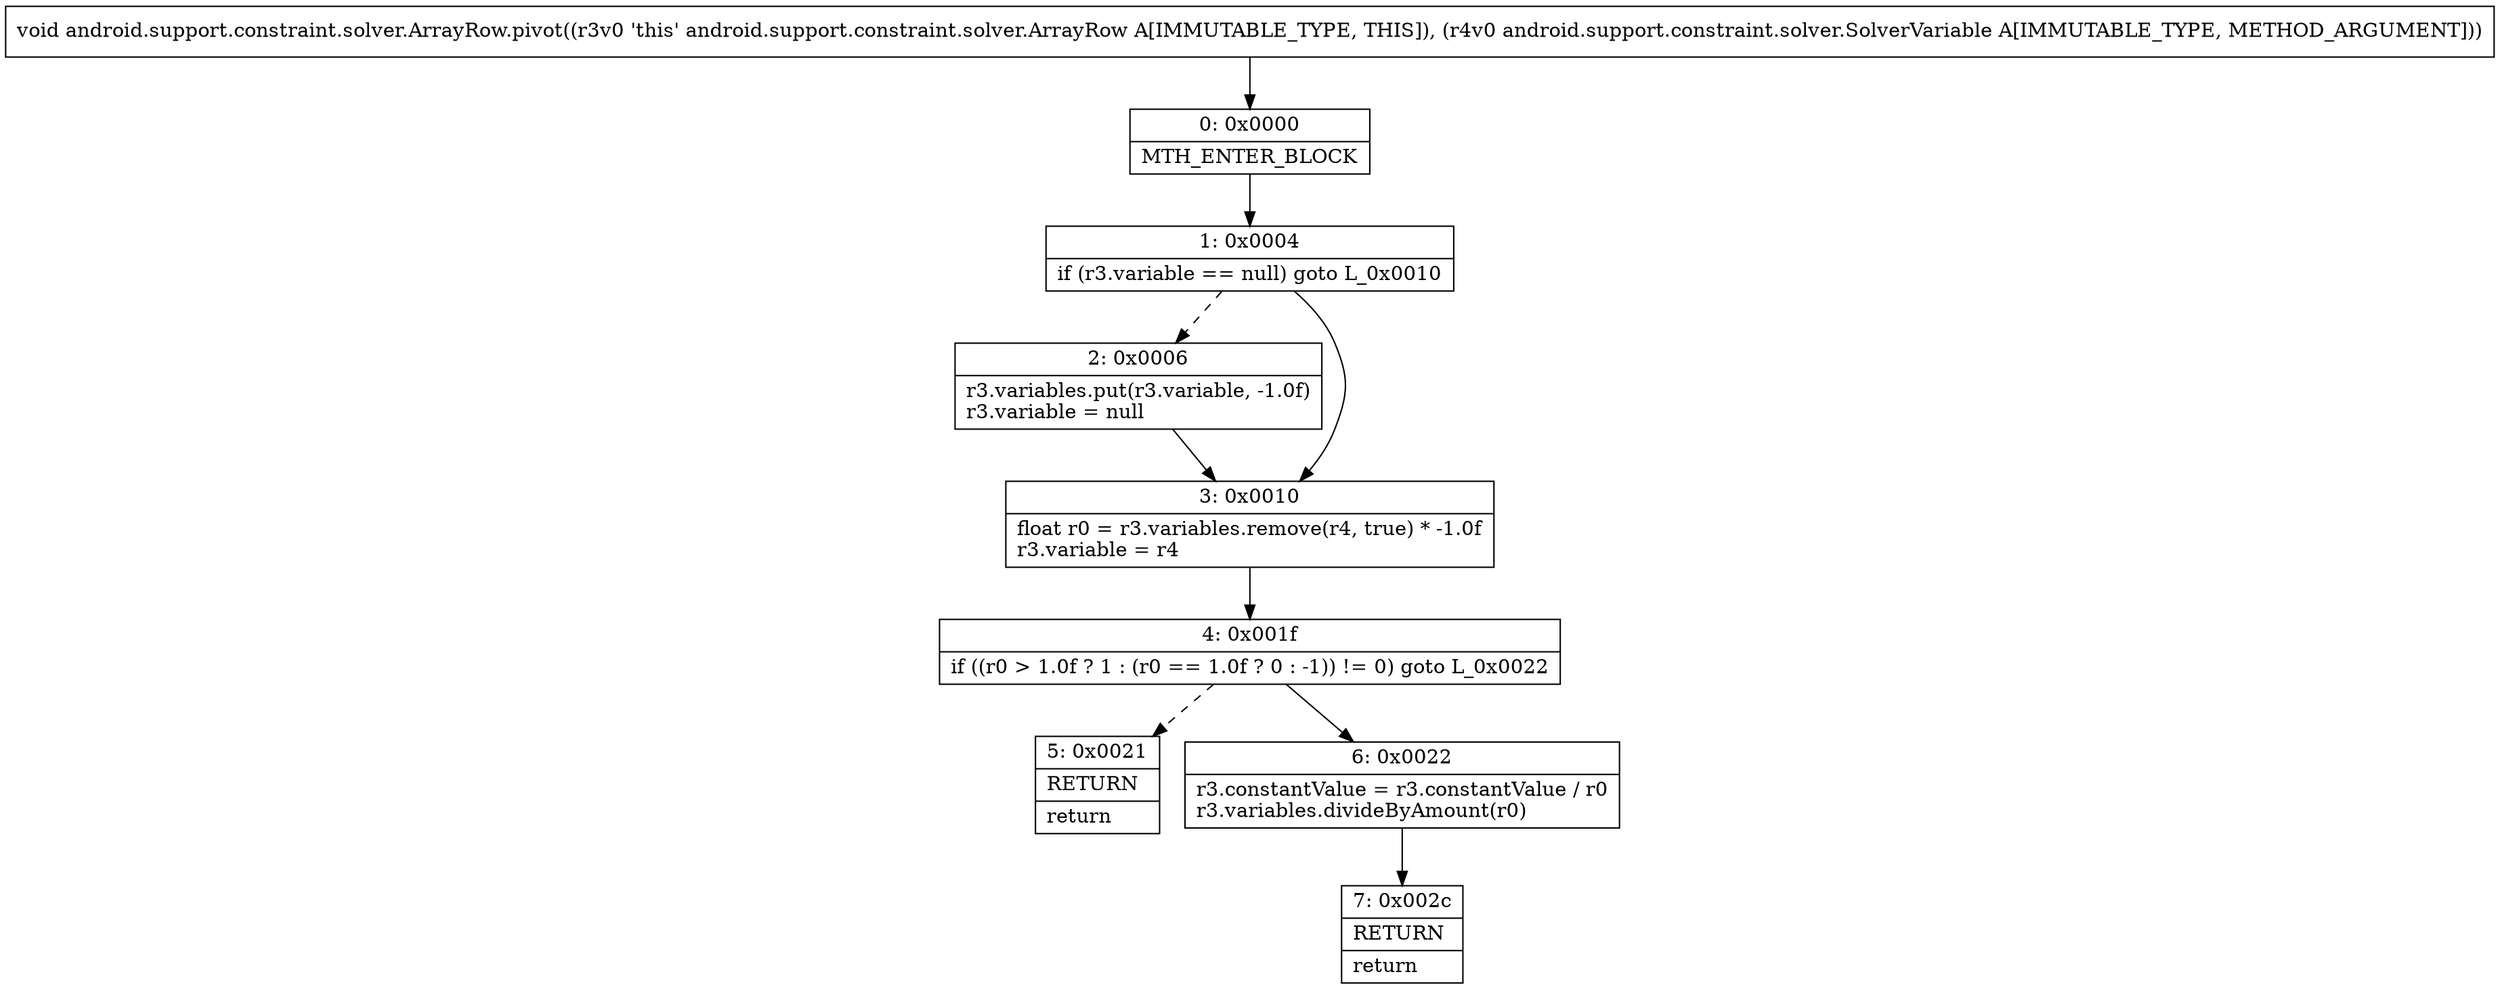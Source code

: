 digraph "CFG forandroid.support.constraint.solver.ArrayRow.pivot(Landroid\/support\/constraint\/solver\/SolverVariable;)V" {
Node_0 [shape=record,label="{0\:\ 0x0000|MTH_ENTER_BLOCK\l}"];
Node_1 [shape=record,label="{1\:\ 0x0004|if (r3.variable == null) goto L_0x0010\l}"];
Node_2 [shape=record,label="{2\:\ 0x0006|r3.variables.put(r3.variable, \-1.0f)\lr3.variable = null\l}"];
Node_3 [shape=record,label="{3\:\ 0x0010|float r0 = r3.variables.remove(r4, true) * \-1.0f\lr3.variable = r4\l}"];
Node_4 [shape=record,label="{4\:\ 0x001f|if ((r0 \> 1.0f ? 1 : (r0 == 1.0f ? 0 : \-1)) != 0) goto L_0x0022\l}"];
Node_5 [shape=record,label="{5\:\ 0x0021|RETURN\l|return\l}"];
Node_6 [shape=record,label="{6\:\ 0x0022|r3.constantValue = r3.constantValue \/ r0\lr3.variables.divideByAmount(r0)\l}"];
Node_7 [shape=record,label="{7\:\ 0x002c|RETURN\l|return\l}"];
MethodNode[shape=record,label="{void android.support.constraint.solver.ArrayRow.pivot((r3v0 'this' android.support.constraint.solver.ArrayRow A[IMMUTABLE_TYPE, THIS]), (r4v0 android.support.constraint.solver.SolverVariable A[IMMUTABLE_TYPE, METHOD_ARGUMENT])) }"];
MethodNode -> Node_0;
Node_0 -> Node_1;
Node_1 -> Node_2[style=dashed];
Node_1 -> Node_3;
Node_2 -> Node_3;
Node_3 -> Node_4;
Node_4 -> Node_5[style=dashed];
Node_4 -> Node_6;
Node_6 -> Node_7;
}

